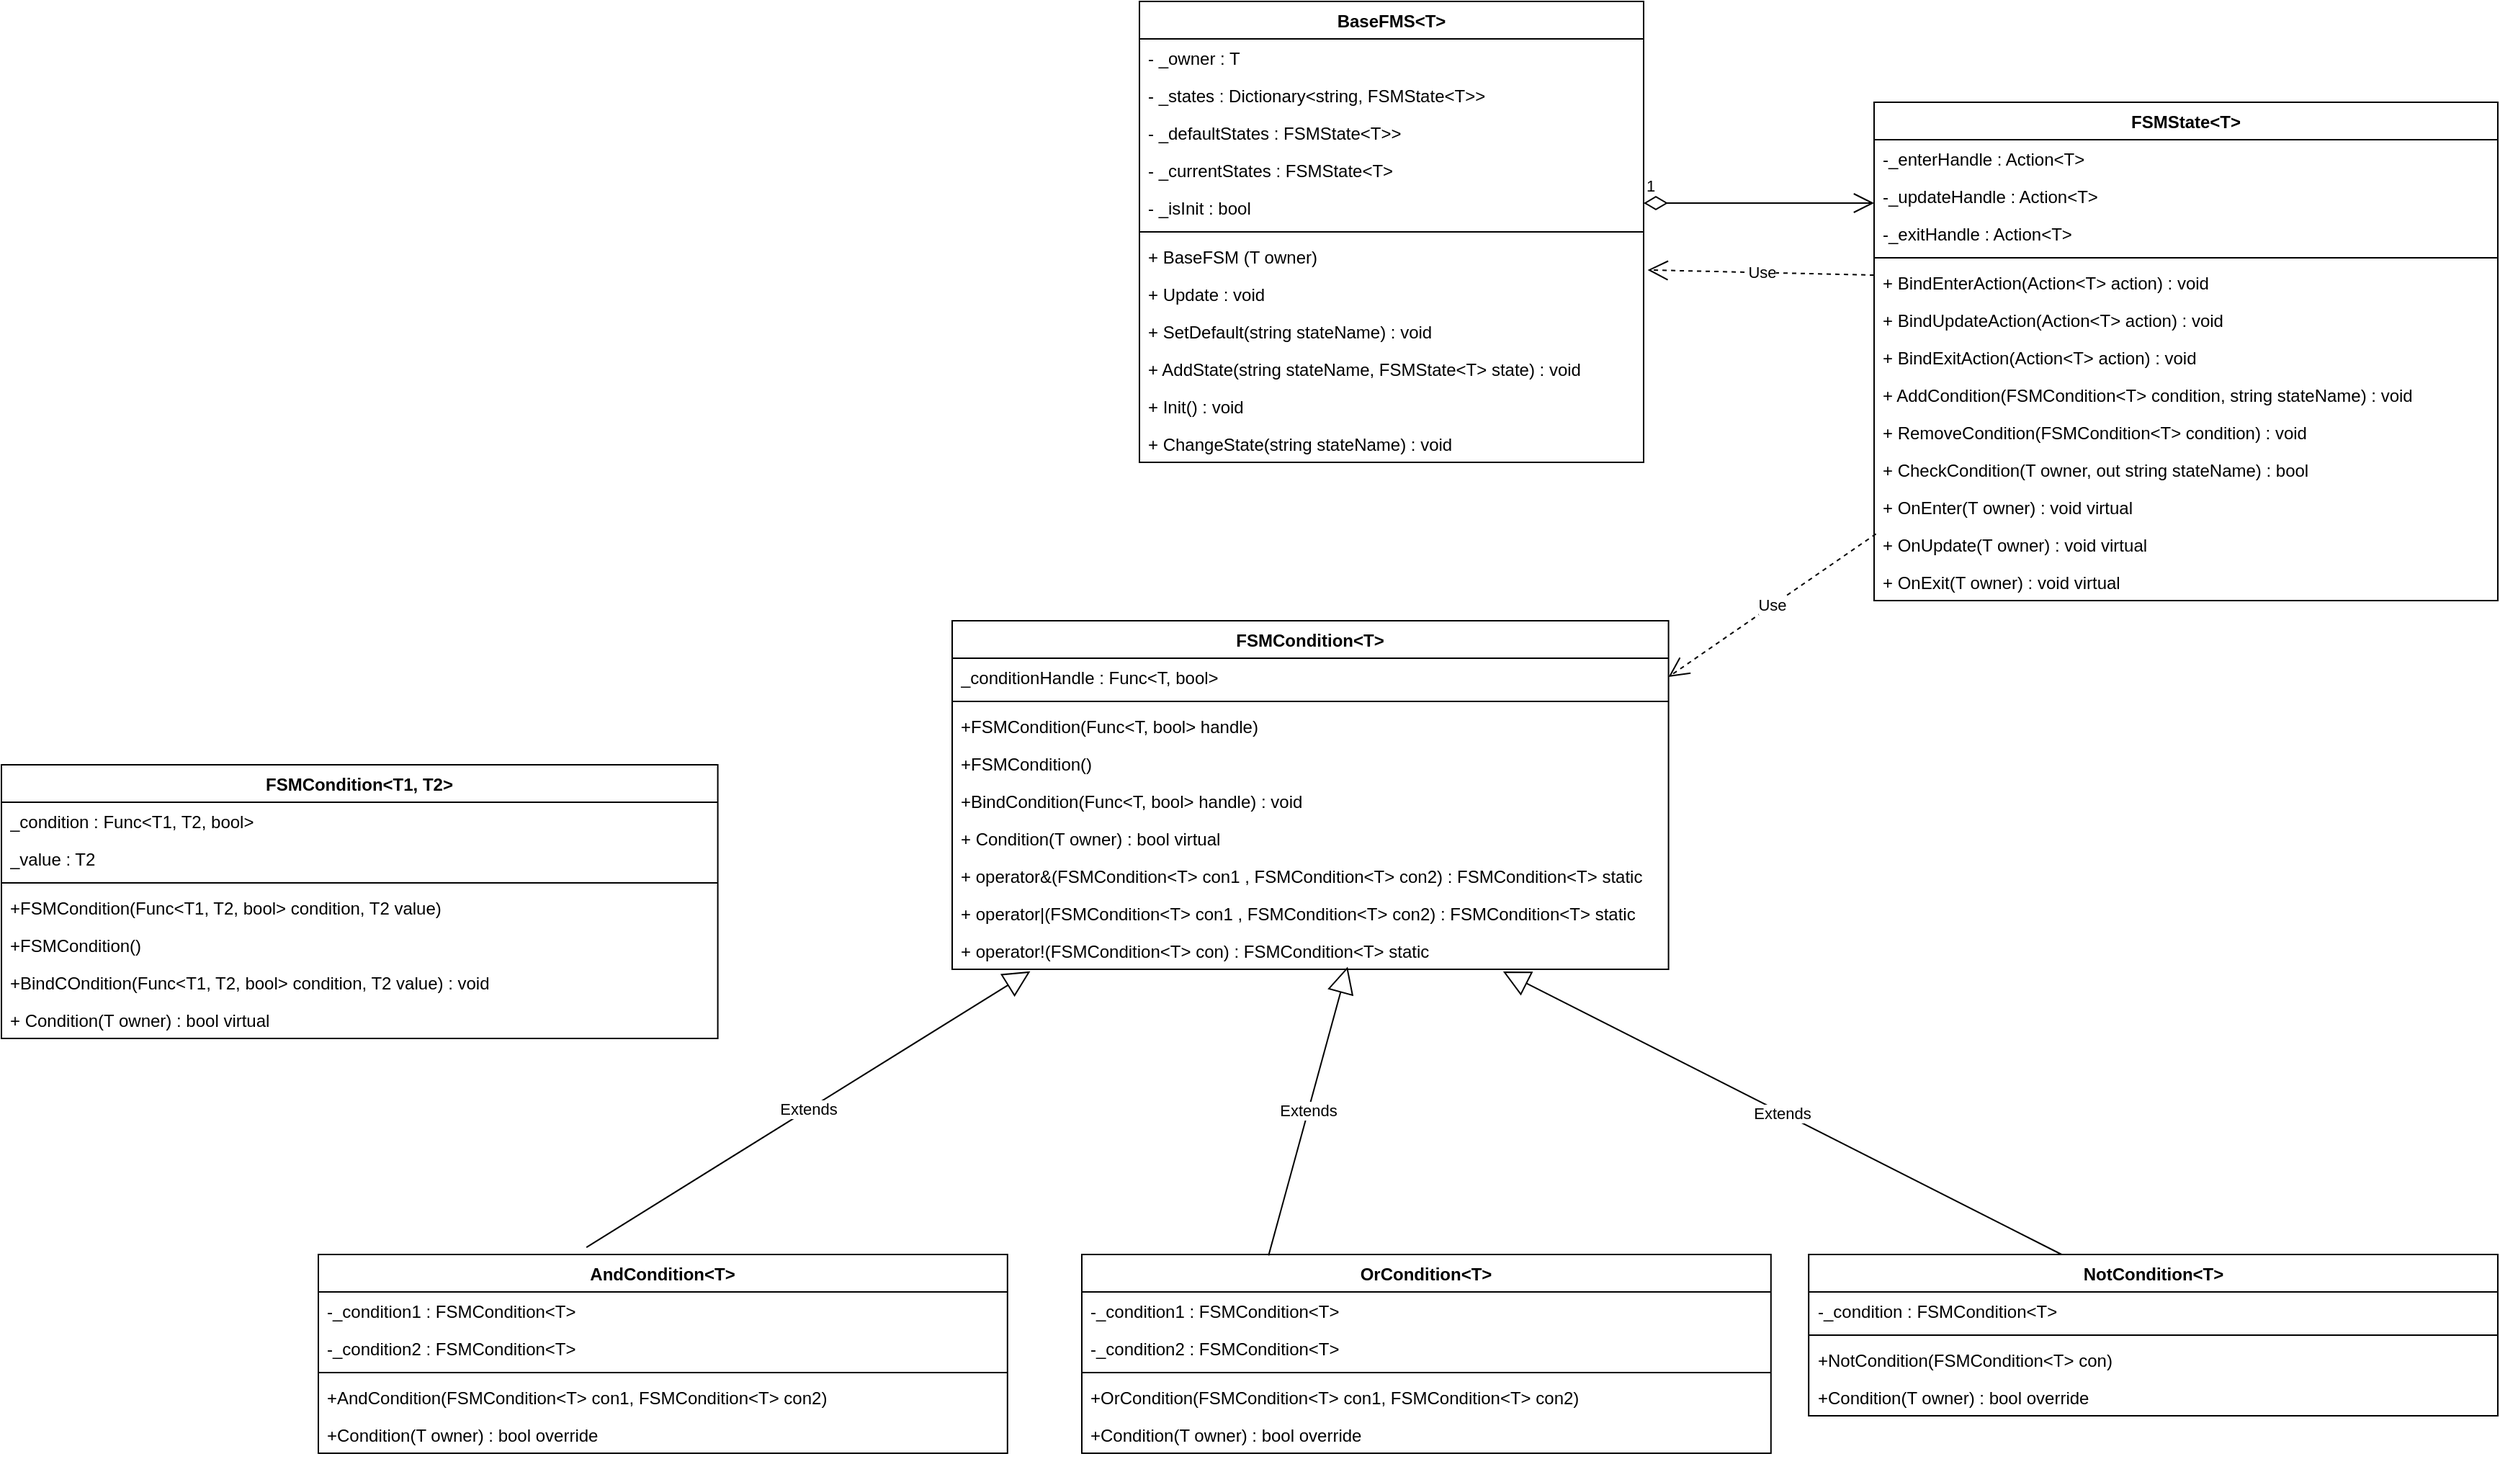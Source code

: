 <mxfile version="26.0.16">
  <diagram id="C5RBs43oDa-KdzZeNtuy" name="Page-1">
    <mxGraphModel dx="2123" dy="754" grid="1" gridSize="10" guides="1" tooltips="1" connect="1" arrows="1" fold="1" page="1" pageScale="1" pageWidth="827" pageHeight="1169" math="0" shadow="0">
      <root>
        <mxCell id="WIyWlLk6GJQsqaUBKTNV-0" />
        <mxCell id="WIyWlLk6GJQsqaUBKTNV-1" parent="WIyWlLk6GJQsqaUBKTNV-0" />
        <mxCell id="lglR9xMXQ9shgzc-vVbZ-0" value="BaseFMS&amp;lt;T&amp;gt;" style="swimlane;fontStyle=1;align=center;verticalAlign=top;childLayout=stackLayout;horizontal=1;startSize=26;horizontalStack=0;resizeParent=1;resizeParentMax=0;resizeLast=0;collapsible=1;marginBottom=0;whiteSpace=wrap;html=1;" parent="WIyWlLk6GJQsqaUBKTNV-1" vertex="1">
          <mxGeometry x="250" y="130" width="350" height="320" as="geometry" />
        </mxCell>
        <mxCell id="lglR9xMXQ9shgzc-vVbZ-1" value="- _owner : T" style="text;strokeColor=none;fillColor=none;align=left;verticalAlign=top;spacingLeft=4;spacingRight=4;overflow=hidden;rotatable=0;points=[[0,0.5],[1,0.5]];portConstraint=eastwest;whiteSpace=wrap;html=1;" parent="lglR9xMXQ9shgzc-vVbZ-0" vertex="1">
          <mxGeometry y="26" width="350" height="26" as="geometry" />
        </mxCell>
        <mxCell id="ADLs4xy4XqtTe4u1tksE-15" value="- _states : Dictionary&amp;lt;string, FSMState&amp;lt;T&amp;gt;&amp;gt;&amp;nbsp;" style="text;strokeColor=none;fillColor=none;align=left;verticalAlign=top;spacingLeft=4;spacingRight=4;overflow=hidden;rotatable=0;points=[[0,0.5],[1,0.5]];portConstraint=eastwest;whiteSpace=wrap;html=1;" vertex="1" parent="lglR9xMXQ9shgzc-vVbZ-0">
          <mxGeometry y="52" width="350" height="26" as="geometry" />
        </mxCell>
        <mxCell id="ADLs4xy4XqtTe4u1tksE-16" value="- _defaultStates : FSMState&amp;lt;T&amp;gt;&amp;gt;" style="text;strokeColor=none;fillColor=none;align=left;verticalAlign=top;spacingLeft=4;spacingRight=4;overflow=hidden;rotatable=0;points=[[0,0.5],[1,0.5]];portConstraint=eastwest;whiteSpace=wrap;html=1;" vertex="1" parent="lglR9xMXQ9shgzc-vVbZ-0">
          <mxGeometry y="78" width="350" height="26" as="geometry" />
        </mxCell>
        <mxCell id="ADLs4xy4XqtTe4u1tksE-17" value="- _currentStates : FSMState&amp;lt;T&amp;gt;" style="text;strokeColor=none;fillColor=none;align=left;verticalAlign=top;spacingLeft=4;spacingRight=4;overflow=hidden;rotatable=0;points=[[0,0.5],[1,0.5]];portConstraint=eastwest;whiteSpace=wrap;html=1;" vertex="1" parent="lglR9xMXQ9shgzc-vVbZ-0">
          <mxGeometry y="104" width="350" height="26" as="geometry" />
        </mxCell>
        <mxCell id="ADLs4xy4XqtTe4u1tksE-18" value="- _isInit : bool" style="text;strokeColor=none;fillColor=none;align=left;verticalAlign=top;spacingLeft=4;spacingRight=4;overflow=hidden;rotatable=0;points=[[0,0.5],[1,0.5]];portConstraint=eastwest;whiteSpace=wrap;html=1;" vertex="1" parent="lglR9xMXQ9shgzc-vVbZ-0">
          <mxGeometry y="130" width="350" height="26" as="geometry" />
        </mxCell>
        <mxCell id="lglR9xMXQ9shgzc-vVbZ-2" value="" style="line;strokeWidth=1;fillColor=none;align=left;verticalAlign=middle;spacingTop=-1;spacingLeft=3;spacingRight=3;rotatable=0;labelPosition=right;points=[];portConstraint=eastwest;strokeColor=inherit;" parent="lglR9xMXQ9shgzc-vVbZ-0" vertex="1">
          <mxGeometry y="156" width="350" height="8" as="geometry" />
        </mxCell>
        <mxCell id="lglR9xMXQ9shgzc-vVbZ-3" value="+ BaseFSM (T owner)" style="text;strokeColor=none;fillColor=none;align=left;verticalAlign=top;spacingLeft=4;spacingRight=4;overflow=hidden;rotatable=0;points=[[0,0.5],[1,0.5]];portConstraint=eastwest;whiteSpace=wrap;html=1;" parent="lglR9xMXQ9shgzc-vVbZ-0" vertex="1">
          <mxGeometry y="164" width="350" height="26" as="geometry" />
        </mxCell>
        <mxCell id="ADLs4xy4XqtTe4u1tksE-19" value="+ Update : void" style="text;strokeColor=none;fillColor=none;align=left;verticalAlign=top;spacingLeft=4;spacingRight=4;overflow=hidden;rotatable=0;points=[[0,0.5],[1,0.5]];portConstraint=eastwest;whiteSpace=wrap;html=1;" vertex="1" parent="lglR9xMXQ9shgzc-vVbZ-0">
          <mxGeometry y="190" width="350" height="26" as="geometry" />
        </mxCell>
        <mxCell id="ADLs4xy4XqtTe4u1tksE-20" value="+ SetDefault(string stateName) : void" style="text;strokeColor=none;fillColor=none;align=left;verticalAlign=top;spacingLeft=4;spacingRight=4;overflow=hidden;rotatable=0;points=[[0,0.5],[1,0.5]];portConstraint=eastwest;whiteSpace=wrap;html=1;" vertex="1" parent="lglR9xMXQ9shgzc-vVbZ-0">
          <mxGeometry y="216" width="350" height="26" as="geometry" />
        </mxCell>
        <mxCell id="ADLs4xy4XqtTe4u1tksE-21" value="+ AddState(string stateName, FSMState&amp;lt;T&amp;gt; state) : void" style="text;strokeColor=none;fillColor=none;align=left;verticalAlign=top;spacingLeft=4;spacingRight=4;overflow=hidden;rotatable=0;points=[[0,0.5],[1,0.5]];portConstraint=eastwest;whiteSpace=wrap;html=1;" vertex="1" parent="lglR9xMXQ9shgzc-vVbZ-0">
          <mxGeometry y="242" width="350" height="26" as="geometry" />
        </mxCell>
        <mxCell id="ADLs4xy4XqtTe4u1tksE-22" value="+ Init() : void" style="text;strokeColor=none;fillColor=none;align=left;verticalAlign=top;spacingLeft=4;spacingRight=4;overflow=hidden;rotatable=0;points=[[0,0.5],[1,0.5]];portConstraint=eastwest;whiteSpace=wrap;html=1;" vertex="1" parent="lglR9xMXQ9shgzc-vVbZ-0">
          <mxGeometry y="268" width="350" height="26" as="geometry" />
        </mxCell>
        <mxCell id="ADLs4xy4XqtTe4u1tksE-23" value="+ ChangeState(string stateName) : void" style="text;strokeColor=none;fillColor=none;align=left;verticalAlign=top;spacingLeft=4;spacingRight=4;overflow=hidden;rotatable=0;points=[[0,0.5],[1,0.5]];portConstraint=eastwest;whiteSpace=wrap;html=1;" vertex="1" parent="lglR9xMXQ9shgzc-vVbZ-0">
          <mxGeometry y="294" width="350" height="26" as="geometry" />
        </mxCell>
        <mxCell id="lglR9xMXQ9shgzc-vVbZ-5" value="FSMCondition&amp;lt;T&amp;gt;" style="swimlane;fontStyle=1;align=center;verticalAlign=top;childLayout=stackLayout;horizontal=1;startSize=26;horizontalStack=0;resizeParent=1;resizeParentMax=0;resizeLast=0;collapsible=1;marginBottom=0;whiteSpace=wrap;html=1;" parent="WIyWlLk6GJQsqaUBKTNV-1" vertex="1">
          <mxGeometry x="120" y="560" width="497.29" height="242" as="geometry" />
        </mxCell>
        <mxCell id="lglR9xMXQ9shgzc-vVbZ-6" value="_conditionHandle : Func&amp;lt;T, bool&amp;gt;" style="text;strokeColor=none;fillColor=none;align=left;verticalAlign=top;spacingLeft=4;spacingRight=4;overflow=hidden;rotatable=0;points=[[0,0.5],[1,0.5]];portConstraint=eastwest;whiteSpace=wrap;html=1;" parent="lglR9xMXQ9shgzc-vVbZ-5" vertex="1">
          <mxGeometry y="26" width="497.29" height="26" as="geometry" />
        </mxCell>
        <mxCell id="lglR9xMXQ9shgzc-vVbZ-7" value="" style="line;strokeWidth=1;fillColor=none;align=left;verticalAlign=middle;spacingTop=-1;spacingLeft=3;spacingRight=3;rotatable=0;labelPosition=right;points=[];portConstraint=eastwest;strokeColor=inherit;" parent="lglR9xMXQ9shgzc-vVbZ-5" vertex="1">
          <mxGeometry y="52" width="497.29" height="8" as="geometry" />
        </mxCell>
        <mxCell id="lglR9xMXQ9shgzc-vVbZ-8" value="+FSMCondition(Func&amp;lt;T, bool&amp;gt; handle)" style="text;strokeColor=none;fillColor=none;align=left;verticalAlign=top;spacingLeft=4;spacingRight=4;overflow=hidden;rotatable=0;points=[[0,0.5],[1,0.5]];portConstraint=eastwest;whiteSpace=wrap;html=1;" parent="lglR9xMXQ9shgzc-vVbZ-5" vertex="1">
          <mxGeometry y="60" width="497.29" height="26" as="geometry" />
        </mxCell>
        <mxCell id="lglR9xMXQ9shgzc-vVbZ-9" value="+FSMCondition()" style="text;strokeColor=none;fillColor=none;align=left;verticalAlign=top;spacingLeft=4;spacingRight=4;overflow=hidden;rotatable=0;points=[[0,0.5],[1,0.5]];portConstraint=eastwest;whiteSpace=wrap;html=1;" parent="lglR9xMXQ9shgzc-vVbZ-5" vertex="1">
          <mxGeometry y="86" width="497.29" height="26" as="geometry" />
        </mxCell>
        <mxCell id="lglR9xMXQ9shgzc-vVbZ-10" value="+BindCondition(Func&amp;lt;T, bool&amp;gt; handle) : void" style="text;strokeColor=none;fillColor=none;align=left;verticalAlign=top;spacingLeft=4;spacingRight=4;overflow=hidden;rotatable=0;points=[[0,0.5],[1,0.5]];portConstraint=eastwest;whiteSpace=wrap;html=1;" parent="lglR9xMXQ9shgzc-vVbZ-5" vertex="1">
          <mxGeometry y="112" width="497.29" height="26" as="geometry" />
        </mxCell>
        <mxCell id="ADLs4xy4XqtTe4u1tksE-0" value="+ Condition(T owner) : bool virtual" style="text;strokeColor=none;fillColor=none;align=left;verticalAlign=top;spacingLeft=4;spacingRight=4;overflow=hidden;rotatable=0;points=[[0,0.5],[1,0.5]];portConstraint=eastwest;whiteSpace=wrap;html=1;" vertex="1" parent="lglR9xMXQ9shgzc-vVbZ-5">
          <mxGeometry y="138" width="497.29" height="26" as="geometry" />
        </mxCell>
        <mxCell id="ADLs4xy4XqtTe4u1tksE-1" value="+ operator&amp;amp;(FSMCondition&amp;lt;T&amp;gt; con1 , FSMCondition&amp;lt;T&amp;gt; con2) : FSMCondition&amp;lt;T&amp;gt; static" style="text;strokeColor=none;fillColor=none;align=left;verticalAlign=top;spacingLeft=4;spacingRight=4;overflow=hidden;rotatable=0;points=[[0,0.5],[1,0.5]];portConstraint=eastwest;whiteSpace=wrap;html=1;" vertex="1" parent="lglR9xMXQ9shgzc-vVbZ-5">
          <mxGeometry y="164" width="497.29" height="26" as="geometry" />
        </mxCell>
        <mxCell id="ADLs4xy4XqtTe4u1tksE-2" value="+ operator|(FSMCondition&amp;lt;T&amp;gt; con1 , FSMCondition&amp;lt;T&amp;gt; con2) : FSMCondition&amp;lt;T&amp;gt; static" style="text;strokeColor=none;fillColor=none;align=left;verticalAlign=top;spacingLeft=4;spacingRight=4;overflow=hidden;rotatable=0;points=[[0,0.5],[1,0.5]];portConstraint=eastwest;whiteSpace=wrap;html=1;" vertex="1" parent="lglR9xMXQ9shgzc-vVbZ-5">
          <mxGeometry y="190" width="497.29" height="26" as="geometry" />
        </mxCell>
        <mxCell id="ADLs4xy4XqtTe4u1tksE-3" value="+ operator!(FSMCondition&amp;lt;T&amp;gt; con) : FSMCondition&amp;lt;T&amp;gt; static" style="text;strokeColor=none;fillColor=none;align=left;verticalAlign=top;spacingLeft=4;spacingRight=4;overflow=hidden;rotatable=0;points=[[0,0.5],[1,0.5]];portConstraint=eastwest;whiteSpace=wrap;html=1;" vertex="1" parent="lglR9xMXQ9shgzc-vVbZ-5">
          <mxGeometry y="216" width="497.29" height="26" as="geometry" />
        </mxCell>
        <mxCell id="ADLs4xy4XqtTe4u1tksE-4" value="FSMCondition&amp;lt;T1, T2&amp;gt;" style="swimlane;fontStyle=1;align=center;verticalAlign=top;childLayout=stackLayout;horizontal=1;startSize=26;horizontalStack=0;resizeParent=1;resizeParentMax=0;resizeLast=0;collapsible=1;marginBottom=0;whiteSpace=wrap;html=1;" vertex="1" parent="WIyWlLk6GJQsqaUBKTNV-1">
          <mxGeometry x="-540" y="660" width="497.29" height="190" as="geometry" />
        </mxCell>
        <mxCell id="ADLs4xy4XqtTe4u1tksE-5" value="_condition : Func&amp;lt;T1, T2, bool&amp;gt;&lt;div&gt;&lt;br&gt;&lt;/div&gt;" style="text;strokeColor=none;fillColor=none;align=left;verticalAlign=top;spacingLeft=4;spacingRight=4;overflow=hidden;rotatable=0;points=[[0,0.5],[1,0.5]];portConstraint=eastwest;whiteSpace=wrap;html=1;" vertex="1" parent="ADLs4xy4XqtTe4u1tksE-4">
          <mxGeometry y="26" width="497.29" height="26" as="geometry" />
        </mxCell>
        <mxCell id="ADLs4xy4XqtTe4u1tksE-14" value="_value : T2" style="text;strokeColor=none;fillColor=none;align=left;verticalAlign=top;spacingLeft=4;spacingRight=4;overflow=hidden;rotatable=0;points=[[0,0.5],[1,0.5]];portConstraint=eastwest;whiteSpace=wrap;html=1;" vertex="1" parent="ADLs4xy4XqtTe4u1tksE-4">
          <mxGeometry y="52" width="497.29" height="26" as="geometry" />
        </mxCell>
        <mxCell id="ADLs4xy4XqtTe4u1tksE-6" value="" style="line;strokeWidth=1;fillColor=none;align=left;verticalAlign=middle;spacingTop=-1;spacingLeft=3;spacingRight=3;rotatable=0;labelPosition=right;points=[];portConstraint=eastwest;strokeColor=inherit;" vertex="1" parent="ADLs4xy4XqtTe4u1tksE-4">
          <mxGeometry y="78" width="497.29" height="8" as="geometry" />
        </mxCell>
        <mxCell id="ADLs4xy4XqtTe4u1tksE-7" value="+FSMCondition(Func&amp;lt;T1, T2, bool&amp;gt; condition, T2 value)" style="text;strokeColor=none;fillColor=none;align=left;verticalAlign=top;spacingLeft=4;spacingRight=4;overflow=hidden;rotatable=0;points=[[0,0.5],[1,0.5]];portConstraint=eastwest;whiteSpace=wrap;html=1;" vertex="1" parent="ADLs4xy4XqtTe4u1tksE-4">
          <mxGeometry y="86" width="497.29" height="26" as="geometry" />
        </mxCell>
        <mxCell id="ADLs4xy4XqtTe4u1tksE-8" value="+FSMCondition()" style="text;strokeColor=none;fillColor=none;align=left;verticalAlign=top;spacingLeft=4;spacingRight=4;overflow=hidden;rotatable=0;points=[[0,0.5],[1,0.5]];portConstraint=eastwest;whiteSpace=wrap;html=1;" vertex="1" parent="ADLs4xy4XqtTe4u1tksE-4">
          <mxGeometry y="112" width="497.29" height="26" as="geometry" />
        </mxCell>
        <mxCell id="ADLs4xy4XqtTe4u1tksE-9" value="+BindCOndition(Func&amp;lt;T1, T2, bool&amp;gt; condition, T2 value) : void" style="text;strokeColor=none;fillColor=none;align=left;verticalAlign=top;spacingLeft=4;spacingRight=4;overflow=hidden;rotatable=0;points=[[0,0.5],[1,0.5]];portConstraint=eastwest;whiteSpace=wrap;html=1;" vertex="1" parent="ADLs4xy4XqtTe4u1tksE-4">
          <mxGeometry y="138" width="497.29" height="26" as="geometry" />
        </mxCell>
        <mxCell id="ADLs4xy4XqtTe4u1tksE-10" value="+ Condition(T owner) : bool virtual" style="text;strokeColor=none;fillColor=none;align=left;verticalAlign=top;spacingLeft=4;spacingRight=4;overflow=hidden;rotatable=0;points=[[0,0.5],[1,0.5]];portConstraint=eastwest;whiteSpace=wrap;html=1;" vertex="1" parent="ADLs4xy4XqtTe4u1tksE-4">
          <mxGeometry y="164" width="497.29" height="26" as="geometry" />
        </mxCell>
        <mxCell id="ADLs4xy4XqtTe4u1tksE-24" value="FSMState&amp;lt;T&amp;gt;" style="swimlane;fontStyle=1;align=center;verticalAlign=top;childLayout=stackLayout;horizontal=1;startSize=26;horizontalStack=0;resizeParent=1;resizeParentMax=0;resizeLast=0;collapsible=1;marginBottom=0;whiteSpace=wrap;html=1;" vertex="1" parent="WIyWlLk6GJQsqaUBKTNV-1">
          <mxGeometry x="760" y="200" width="433" height="346" as="geometry" />
        </mxCell>
        <mxCell id="ADLs4xy4XqtTe4u1tksE-25" value="-_enterHandle : Action&amp;lt;T&amp;gt;" style="text;strokeColor=none;fillColor=none;align=left;verticalAlign=top;spacingLeft=4;spacingRight=4;overflow=hidden;rotatable=0;points=[[0,0.5],[1,0.5]];portConstraint=eastwest;whiteSpace=wrap;html=1;" vertex="1" parent="ADLs4xy4XqtTe4u1tksE-24">
          <mxGeometry y="26" width="433" height="26" as="geometry" />
        </mxCell>
        <mxCell id="ADLs4xy4XqtTe4u1tksE-28" value="-_updateHandle : Action&amp;lt;T&amp;gt;" style="text;strokeColor=none;fillColor=none;align=left;verticalAlign=top;spacingLeft=4;spacingRight=4;overflow=hidden;rotatable=0;points=[[0,0.5],[1,0.5]];portConstraint=eastwest;whiteSpace=wrap;html=1;" vertex="1" parent="ADLs4xy4XqtTe4u1tksE-24">
          <mxGeometry y="52" width="433" height="26" as="geometry" />
        </mxCell>
        <mxCell id="ADLs4xy4XqtTe4u1tksE-29" value="-_exitHandle : Action&amp;lt;T&amp;gt;" style="text;strokeColor=none;fillColor=none;align=left;verticalAlign=top;spacingLeft=4;spacingRight=4;overflow=hidden;rotatable=0;points=[[0,0.5],[1,0.5]];portConstraint=eastwest;whiteSpace=wrap;html=1;" vertex="1" parent="ADLs4xy4XqtTe4u1tksE-24">
          <mxGeometry y="78" width="433" height="26" as="geometry" />
        </mxCell>
        <mxCell id="ADLs4xy4XqtTe4u1tksE-26" value="" style="line;strokeWidth=1;fillColor=none;align=left;verticalAlign=middle;spacingTop=-1;spacingLeft=3;spacingRight=3;rotatable=0;labelPosition=right;points=[];portConstraint=eastwest;strokeColor=inherit;" vertex="1" parent="ADLs4xy4XqtTe4u1tksE-24">
          <mxGeometry y="104" width="433" height="8" as="geometry" />
        </mxCell>
        <mxCell id="ADLs4xy4XqtTe4u1tksE-27" value="+ BindEnterAction(Action&amp;lt;T&amp;gt; action) : void" style="text;strokeColor=none;fillColor=none;align=left;verticalAlign=top;spacingLeft=4;spacingRight=4;overflow=hidden;rotatable=0;points=[[0,0.5],[1,0.5]];portConstraint=eastwest;whiteSpace=wrap;html=1;" vertex="1" parent="ADLs4xy4XqtTe4u1tksE-24">
          <mxGeometry y="112" width="433" height="26" as="geometry" />
        </mxCell>
        <mxCell id="ADLs4xy4XqtTe4u1tksE-30" value="+ BindUpdateAction(Action&amp;lt;T&amp;gt; action) : void" style="text;strokeColor=none;fillColor=none;align=left;verticalAlign=top;spacingLeft=4;spacingRight=4;overflow=hidden;rotatable=0;points=[[0,0.5],[1,0.5]];portConstraint=eastwest;whiteSpace=wrap;html=1;" vertex="1" parent="ADLs4xy4XqtTe4u1tksE-24">
          <mxGeometry y="138" width="433" height="26" as="geometry" />
        </mxCell>
        <mxCell id="ADLs4xy4XqtTe4u1tksE-38" value="+ BindExitAction(Action&amp;lt;T&amp;gt; action) : void" style="text;strokeColor=none;fillColor=none;align=left;verticalAlign=top;spacingLeft=4;spacingRight=4;overflow=hidden;rotatable=0;points=[[0,0.5],[1,0.5]];portConstraint=eastwest;whiteSpace=wrap;html=1;" vertex="1" parent="ADLs4xy4XqtTe4u1tksE-24">
          <mxGeometry y="164" width="433" height="26" as="geometry" />
        </mxCell>
        <mxCell id="ADLs4xy4XqtTe4u1tksE-39" value="+ AddCondition(FSMCondition&amp;lt;T&amp;gt; condition, string stateName) : void" style="text;strokeColor=none;fillColor=none;align=left;verticalAlign=top;spacingLeft=4;spacingRight=4;overflow=hidden;rotatable=0;points=[[0,0.5],[1,0.5]];portConstraint=eastwest;whiteSpace=wrap;html=1;" vertex="1" parent="ADLs4xy4XqtTe4u1tksE-24">
          <mxGeometry y="190" width="433" height="26" as="geometry" />
        </mxCell>
        <mxCell id="ADLs4xy4XqtTe4u1tksE-40" value="+ RemoveCondition(FSMCondition&amp;lt;T&amp;gt; condition) : void" style="text;strokeColor=none;fillColor=none;align=left;verticalAlign=top;spacingLeft=4;spacingRight=4;overflow=hidden;rotatable=0;points=[[0,0.5],[1,0.5]];portConstraint=eastwest;whiteSpace=wrap;html=1;" vertex="1" parent="ADLs4xy4XqtTe4u1tksE-24">
          <mxGeometry y="216" width="433" height="26" as="geometry" />
        </mxCell>
        <mxCell id="ADLs4xy4XqtTe4u1tksE-41" value="+ CheckCondition(T owner, out string stateName) : bool" style="text;strokeColor=none;fillColor=none;align=left;verticalAlign=top;spacingLeft=4;spacingRight=4;overflow=hidden;rotatable=0;points=[[0,0.5],[1,0.5]];portConstraint=eastwest;whiteSpace=wrap;html=1;" vertex="1" parent="ADLs4xy4XqtTe4u1tksE-24">
          <mxGeometry y="242" width="433" height="26" as="geometry" />
        </mxCell>
        <mxCell id="ADLs4xy4XqtTe4u1tksE-42" value="+ OnEnter(T owner) : void virtual" style="text;strokeColor=none;fillColor=none;align=left;verticalAlign=top;spacingLeft=4;spacingRight=4;overflow=hidden;rotatable=0;points=[[0,0.5],[1,0.5]];portConstraint=eastwest;whiteSpace=wrap;html=1;" vertex="1" parent="ADLs4xy4XqtTe4u1tksE-24">
          <mxGeometry y="268" width="433" height="26" as="geometry" />
        </mxCell>
        <mxCell id="ADLs4xy4XqtTe4u1tksE-43" value="+ OnUpdate(T owner) : void virtual" style="text;strokeColor=none;fillColor=none;align=left;verticalAlign=top;spacingLeft=4;spacingRight=4;overflow=hidden;rotatable=0;points=[[0,0.5],[1,0.5]];portConstraint=eastwest;whiteSpace=wrap;html=1;" vertex="1" parent="ADLs4xy4XqtTe4u1tksE-24">
          <mxGeometry y="294" width="433" height="26" as="geometry" />
        </mxCell>
        <mxCell id="ADLs4xy4XqtTe4u1tksE-44" value="+ OnExit(T owner) : void virtual" style="text;strokeColor=none;fillColor=none;align=left;verticalAlign=top;spacingLeft=4;spacingRight=4;overflow=hidden;rotatable=0;points=[[0,0.5],[1,0.5]];portConstraint=eastwest;whiteSpace=wrap;html=1;" vertex="1" parent="ADLs4xy4XqtTe4u1tksE-24">
          <mxGeometry y="320" width="433" height="26" as="geometry" />
        </mxCell>
        <mxCell id="ADLs4xy4XqtTe4u1tksE-45" value="1" style="endArrow=open;html=1;endSize=12;startArrow=diamondThin;startSize=14;startFill=0;edgeStyle=orthogonalEdgeStyle;align=left;verticalAlign=bottom;rounded=0;" edge="1" parent="WIyWlLk6GJQsqaUBKTNV-1">
          <mxGeometry x="-1" y="3" relative="1" as="geometry">
            <mxPoint x="600" y="270" as="sourcePoint" />
            <mxPoint x="760" y="270" as="targetPoint" />
          </mxGeometry>
        </mxCell>
        <mxCell id="ADLs4xy4XqtTe4u1tksE-47" value="Use" style="endArrow=open;endSize=12;dashed=1;html=1;rounded=0;entryX=1;entryY=0.5;entryDx=0;entryDy=0;exitX=0.003;exitY=0.219;exitDx=0;exitDy=0;exitPerimeter=0;" edge="1" parent="WIyWlLk6GJQsqaUBKTNV-1" source="ADLs4xy4XqtTe4u1tksE-43" target="lglR9xMXQ9shgzc-vVbZ-6">
          <mxGeometry width="160" relative="1" as="geometry">
            <mxPoint x="600" y="570" as="sourcePoint" />
            <mxPoint x="760" y="570" as="targetPoint" />
          </mxGeometry>
        </mxCell>
        <mxCell id="ADLs4xy4XqtTe4u1tksE-48" value="AndCondition&amp;lt;T&amp;gt;" style="swimlane;fontStyle=1;align=center;verticalAlign=top;childLayout=stackLayout;horizontal=1;startSize=26;horizontalStack=0;resizeParent=1;resizeParentMax=0;resizeLast=0;collapsible=1;marginBottom=0;whiteSpace=wrap;html=1;" vertex="1" parent="WIyWlLk6GJQsqaUBKTNV-1">
          <mxGeometry x="-320" y="1000" width="478.4" height="138" as="geometry" />
        </mxCell>
        <mxCell id="ADLs4xy4XqtTe4u1tksE-49" value="-_condition1 : FSMCondition&amp;lt;T&amp;gt;" style="text;strokeColor=none;fillColor=none;align=left;verticalAlign=top;spacingLeft=4;spacingRight=4;overflow=hidden;rotatable=0;points=[[0,0.5],[1,0.5]];portConstraint=eastwest;whiteSpace=wrap;html=1;" vertex="1" parent="ADLs4xy4XqtTe4u1tksE-48">
          <mxGeometry y="26" width="478.4" height="26" as="geometry" />
        </mxCell>
        <mxCell id="ADLs4xy4XqtTe4u1tksE-52" value="-_condition2 : FSMCondition&amp;lt;T&amp;gt;" style="text;strokeColor=none;fillColor=none;align=left;verticalAlign=top;spacingLeft=4;spacingRight=4;overflow=hidden;rotatable=0;points=[[0,0.5],[1,0.5]];portConstraint=eastwest;whiteSpace=wrap;html=1;" vertex="1" parent="ADLs4xy4XqtTe4u1tksE-48">
          <mxGeometry y="52" width="478.4" height="26" as="geometry" />
        </mxCell>
        <mxCell id="ADLs4xy4XqtTe4u1tksE-50" value="" style="line;strokeWidth=1;fillColor=none;align=left;verticalAlign=middle;spacingTop=-1;spacingLeft=3;spacingRight=3;rotatable=0;labelPosition=right;points=[];portConstraint=eastwest;strokeColor=inherit;" vertex="1" parent="ADLs4xy4XqtTe4u1tksE-48">
          <mxGeometry y="78" width="478.4" height="8" as="geometry" />
        </mxCell>
        <mxCell id="ADLs4xy4XqtTe4u1tksE-51" value="+AndCondition(FSMCondition&amp;lt;T&amp;gt; con1, FSMCondition&amp;lt;T&amp;gt; con2)&amp;nbsp;" style="text;strokeColor=none;fillColor=none;align=left;verticalAlign=top;spacingLeft=4;spacingRight=4;overflow=hidden;rotatable=0;points=[[0,0.5],[1,0.5]];portConstraint=eastwest;whiteSpace=wrap;html=1;" vertex="1" parent="ADLs4xy4XqtTe4u1tksE-48">
          <mxGeometry y="86" width="478.4" height="26" as="geometry" />
        </mxCell>
        <mxCell id="ADLs4xy4XqtTe4u1tksE-54" value="+Condition(T owner) : bool override" style="text;strokeColor=none;fillColor=none;align=left;verticalAlign=top;spacingLeft=4;spacingRight=4;overflow=hidden;rotatable=0;points=[[0,0.5],[1,0.5]];portConstraint=eastwest;whiteSpace=wrap;html=1;" vertex="1" parent="ADLs4xy4XqtTe4u1tksE-48">
          <mxGeometry y="112" width="478.4" height="26" as="geometry" />
        </mxCell>
        <mxCell id="ADLs4xy4XqtTe4u1tksE-53" value="Extends" style="endArrow=block;endSize=16;endFill=0;html=1;rounded=0;entryX=0.109;entryY=1.053;entryDx=0;entryDy=0;entryPerimeter=0;exitX=0.389;exitY=-0.036;exitDx=0;exitDy=0;exitPerimeter=0;" edge="1" parent="WIyWlLk6GJQsqaUBKTNV-1" source="ADLs4xy4XqtTe4u1tksE-48" target="ADLs4xy4XqtTe4u1tksE-3">
          <mxGeometry width="160" relative="1" as="geometry">
            <mxPoint x="-110" y="990" as="sourcePoint" />
            <mxPoint x="50" y="990" as="targetPoint" />
          </mxGeometry>
        </mxCell>
        <mxCell id="ADLs4xy4XqtTe4u1tksE-55" value="OrCondition&amp;lt;T&amp;gt;" style="swimlane;fontStyle=1;align=center;verticalAlign=top;childLayout=stackLayout;horizontal=1;startSize=26;horizontalStack=0;resizeParent=1;resizeParentMax=0;resizeLast=0;collapsible=1;marginBottom=0;whiteSpace=wrap;html=1;" vertex="1" parent="WIyWlLk6GJQsqaUBKTNV-1">
          <mxGeometry x="210" y="1000" width="478.4" height="138" as="geometry" />
        </mxCell>
        <mxCell id="ADLs4xy4XqtTe4u1tksE-56" value="-_condition1 : FSMCondition&amp;lt;T&amp;gt;" style="text;strokeColor=none;fillColor=none;align=left;verticalAlign=top;spacingLeft=4;spacingRight=4;overflow=hidden;rotatable=0;points=[[0,0.5],[1,0.5]];portConstraint=eastwest;whiteSpace=wrap;html=1;" vertex="1" parent="ADLs4xy4XqtTe4u1tksE-55">
          <mxGeometry y="26" width="478.4" height="26" as="geometry" />
        </mxCell>
        <mxCell id="ADLs4xy4XqtTe4u1tksE-57" value="-_condition2 : FSMCondition&amp;lt;T&amp;gt;" style="text;strokeColor=none;fillColor=none;align=left;verticalAlign=top;spacingLeft=4;spacingRight=4;overflow=hidden;rotatable=0;points=[[0,0.5],[1,0.5]];portConstraint=eastwest;whiteSpace=wrap;html=1;" vertex="1" parent="ADLs4xy4XqtTe4u1tksE-55">
          <mxGeometry y="52" width="478.4" height="26" as="geometry" />
        </mxCell>
        <mxCell id="ADLs4xy4XqtTe4u1tksE-58" value="" style="line;strokeWidth=1;fillColor=none;align=left;verticalAlign=middle;spacingTop=-1;spacingLeft=3;spacingRight=3;rotatable=0;labelPosition=right;points=[];portConstraint=eastwest;strokeColor=inherit;" vertex="1" parent="ADLs4xy4XqtTe4u1tksE-55">
          <mxGeometry y="78" width="478.4" height="8" as="geometry" />
        </mxCell>
        <mxCell id="ADLs4xy4XqtTe4u1tksE-59" value="+OrCondition(FSMCondition&amp;lt;T&amp;gt; con1, FSMCondition&amp;lt;T&amp;gt; con2)&amp;nbsp;" style="text;strokeColor=none;fillColor=none;align=left;verticalAlign=top;spacingLeft=4;spacingRight=4;overflow=hidden;rotatable=0;points=[[0,0.5],[1,0.5]];portConstraint=eastwest;whiteSpace=wrap;html=1;" vertex="1" parent="ADLs4xy4XqtTe4u1tksE-55">
          <mxGeometry y="86" width="478.4" height="26" as="geometry" />
        </mxCell>
        <mxCell id="ADLs4xy4XqtTe4u1tksE-60" value="+Condition(T owner) : bool override" style="text;strokeColor=none;fillColor=none;align=left;verticalAlign=top;spacingLeft=4;spacingRight=4;overflow=hidden;rotatable=0;points=[[0,0.5],[1,0.5]];portConstraint=eastwest;whiteSpace=wrap;html=1;" vertex="1" parent="ADLs4xy4XqtTe4u1tksE-55">
          <mxGeometry y="112" width="478.4" height="26" as="geometry" />
        </mxCell>
        <mxCell id="ADLs4xy4XqtTe4u1tksE-61" value="Extends" style="endArrow=block;endSize=16;endFill=0;html=1;rounded=0;exitX=0.271;exitY=0.005;exitDx=0;exitDy=0;exitPerimeter=0;entryX=0.552;entryY=0.931;entryDx=0;entryDy=0;entryPerimeter=0;" edge="1" parent="WIyWlLk6GJQsqaUBKTNV-1" source="ADLs4xy4XqtTe4u1tksE-55" target="ADLs4xy4XqtTe4u1tksE-3">
          <mxGeometry width="160" relative="1" as="geometry">
            <mxPoint x="300" y="950" as="sourcePoint" />
            <mxPoint x="460" y="950" as="targetPoint" />
          </mxGeometry>
        </mxCell>
        <mxCell id="ADLs4xy4XqtTe4u1tksE-62" value="NotCondition&amp;lt;T&amp;gt;" style="swimlane;fontStyle=1;align=center;verticalAlign=top;childLayout=stackLayout;horizontal=1;startSize=26;horizontalStack=0;resizeParent=1;resizeParentMax=0;resizeLast=0;collapsible=1;marginBottom=0;whiteSpace=wrap;html=1;" vertex="1" parent="WIyWlLk6GJQsqaUBKTNV-1">
          <mxGeometry x="714.6" y="1000" width="478.4" height="112" as="geometry" />
        </mxCell>
        <mxCell id="ADLs4xy4XqtTe4u1tksE-63" value="-_condition : FSMCondition&amp;lt;T&amp;gt;" style="text;strokeColor=none;fillColor=none;align=left;verticalAlign=top;spacingLeft=4;spacingRight=4;overflow=hidden;rotatable=0;points=[[0,0.5],[1,0.5]];portConstraint=eastwest;whiteSpace=wrap;html=1;" vertex="1" parent="ADLs4xy4XqtTe4u1tksE-62">
          <mxGeometry y="26" width="478.4" height="26" as="geometry" />
        </mxCell>
        <mxCell id="ADLs4xy4XqtTe4u1tksE-65" value="" style="line;strokeWidth=1;fillColor=none;align=left;verticalAlign=middle;spacingTop=-1;spacingLeft=3;spacingRight=3;rotatable=0;labelPosition=right;points=[];portConstraint=eastwest;strokeColor=inherit;" vertex="1" parent="ADLs4xy4XqtTe4u1tksE-62">
          <mxGeometry y="52" width="478.4" height="8" as="geometry" />
        </mxCell>
        <mxCell id="ADLs4xy4XqtTe4u1tksE-66" value="+NotCondition(FSMCondition&amp;lt;T&amp;gt; con)&amp;nbsp;" style="text;strokeColor=none;fillColor=none;align=left;verticalAlign=top;spacingLeft=4;spacingRight=4;overflow=hidden;rotatable=0;points=[[0,0.5],[1,0.5]];portConstraint=eastwest;whiteSpace=wrap;html=1;" vertex="1" parent="ADLs4xy4XqtTe4u1tksE-62">
          <mxGeometry y="60" width="478.4" height="26" as="geometry" />
        </mxCell>
        <mxCell id="ADLs4xy4XqtTe4u1tksE-67" value="+Condition(T owner) : bool override" style="text;strokeColor=none;fillColor=none;align=left;verticalAlign=top;spacingLeft=4;spacingRight=4;overflow=hidden;rotatable=0;points=[[0,0.5],[1,0.5]];portConstraint=eastwest;whiteSpace=wrap;html=1;" vertex="1" parent="ADLs4xy4XqtTe4u1tksE-62">
          <mxGeometry y="86" width="478.4" height="26" as="geometry" />
        </mxCell>
        <mxCell id="ADLs4xy4XqtTe4u1tksE-68" value="Extends" style="endArrow=block;endSize=16;endFill=0;html=1;rounded=0;exitX=0.367;exitY=0;exitDx=0;exitDy=0;exitPerimeter=0;entryX=0.769;entryY=1.059;entryDx=0;entryDy=0;entryPerimeter=0;" edge="1" parent="WIyWlLk6GJQsqaUBKTNV-1" source="ADLs4xy4XqtTe4u1tksE-62" target="ADLs4xy4XqtTe4u1tksE-3">
          <mxGeometry width="160" relative="1" as="geometry">
            <mxPoint x="840" y="900" as="sourcePoint" />
            <mxPoint x="1000" y="900" as="targetPoint" />
          </mxGeometry>
        </mxCell>
        <mxCell id="ADLs4xy4XqtTe4u1tksE-69" value="Use" style="endArrow=open;endSize=12;dashed=1;html=1;rounded=0;entryX=1.008;entryY=0.863;entryDx=0;entryDy=0;entryPerimeter=0;exitX=0;exitY=0.308;exitDx=0;exitDy=0;exitPerimeter=0;" edge="1" parent="WIyWlLk6GJQsqaUBKTNV-1" source="ADLs4xy4XqtTe4u1tksE-27" target="lglR9xMXQ9shgzc-vVbZ-3">
          <mxGeometry width="160" relative="1" as="geometry">
            <mxPoint x="650" y="400" as="sourcePoint" />
            <mxPoint x="810" y="400" as="targetPoint" />
          </mxGeometry>
        </mxCell>
      </root>
    </mxGraphModel>
  </diagram>
</mxfile>
